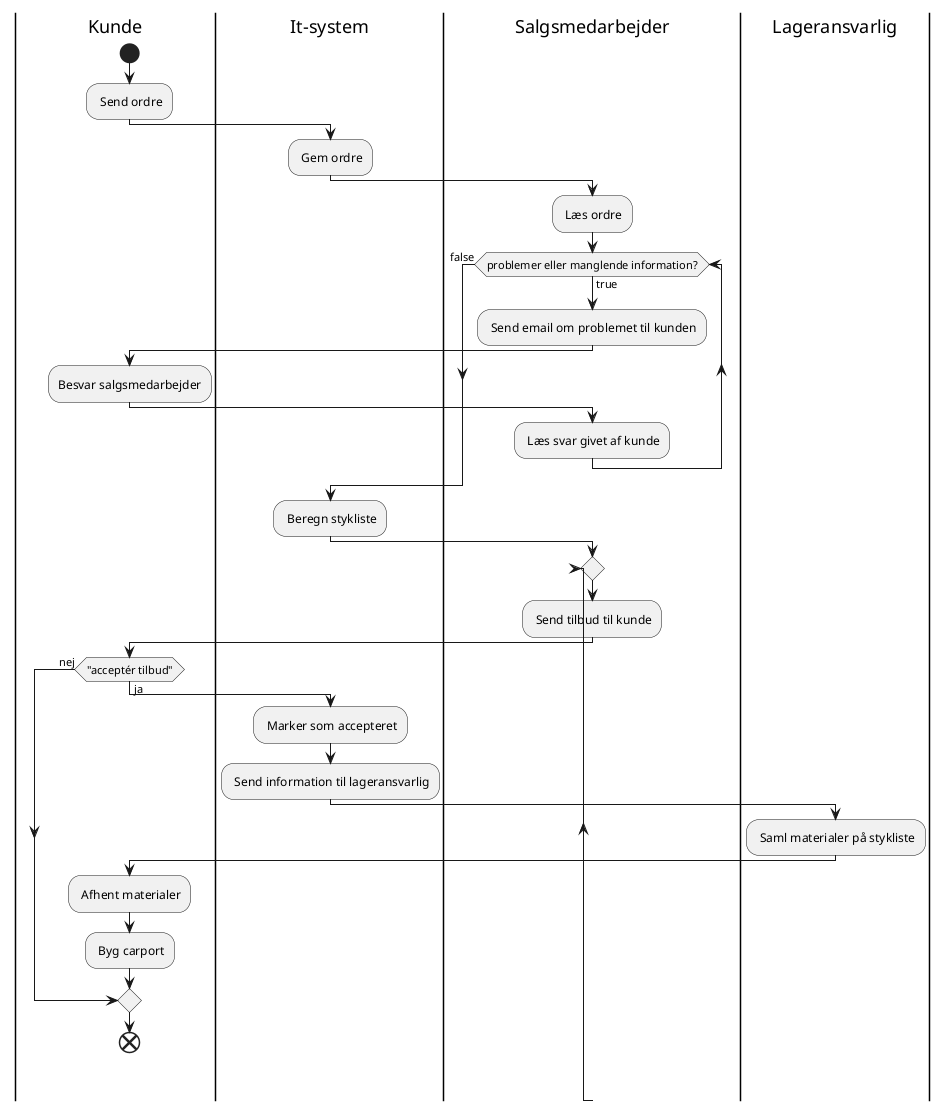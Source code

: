 @startuml

|Kunde|
start
: Send ordre;
|It-system|
: Gem ordre;
|Salgsmedarbejder|
: Læs ordre;
while (problemer eller manglende information?) is (true)
    : Send email om problemet til kunden;
    |Kunde|
    :Besvar salgsmedarbejder;
    |Salgsmedarbejder|
    : Læs svar givet af kunde;
endwhile (false)
|It-system|
: Beregn stykliste;
|Salgsmedarbejder|
repeat
: Send tilbud til kunde;
|Kunde|
if ("acceptér tilbud") then (ja)
|It-system|
: Marker som accepteret;
: Send information til lageransvarlig;
|Lageransvarlig|
: Saml materialer på stykliste;
|Kunde|
: Afhent materialer;
: Byg carport;
else (nej)
endif
end
@enduml